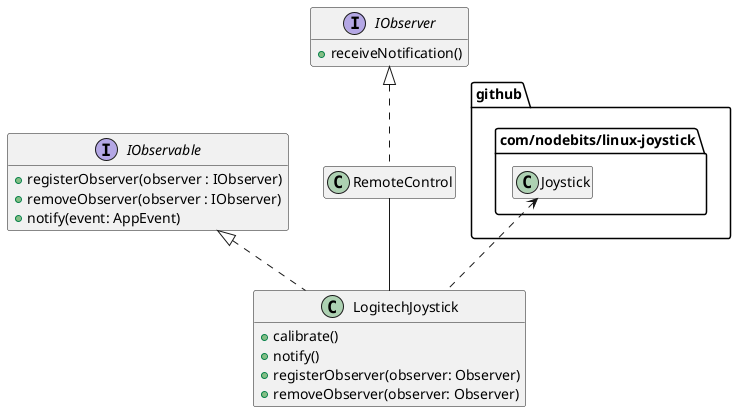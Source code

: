 @startuml
hide empty members

package "github.com/nodebits/linux-joystick" {
    class Joystick
}

interface IObservable {
    + registerObserver(observer : IObserver)
    + removeObserver(observer : IObserver)
    + notify(event: AppEvent)
}

interface IObserver {
    + receiveNotification()
}

'app entities
class LogitechJoystick implements IObservable {
    + calibrate()
    + notify()
    + registerObserver(observer: Observer)
    + removeObserver(observer: Observer)
}

class RemoteControl implements IObserver {

}

'relations
Joystick <.. LogitechJoystick
RemoteControl -- LogitechJoystick

@enduml
